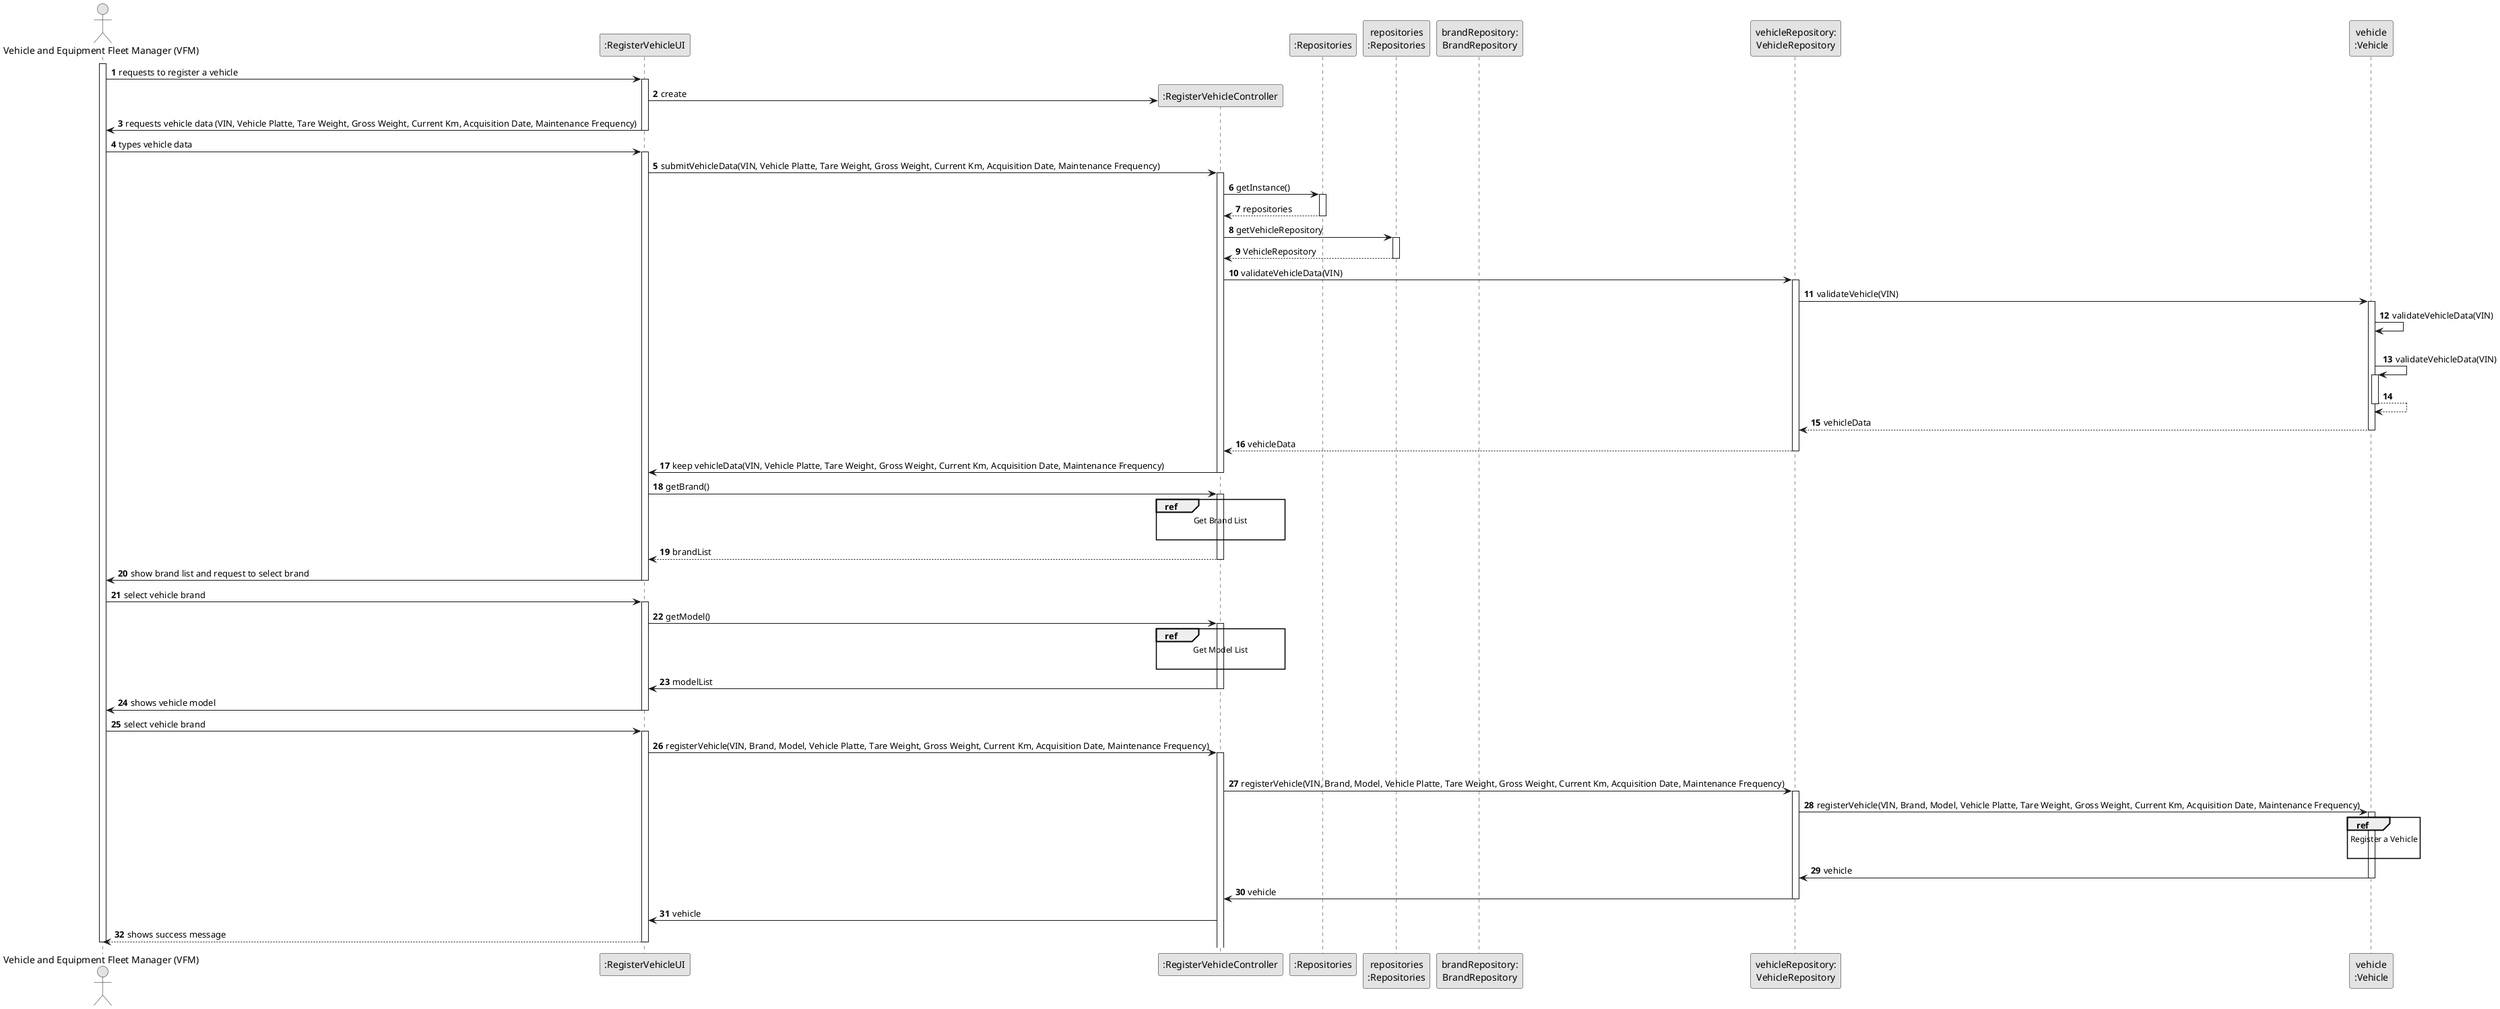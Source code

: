 @startuml
skinparam monochrome true
skinparam packageStyle rectangle
skinparam shadowing false


autonumber

'hide footbox
actor "Vehicle and Equipment Fleet Manager (VFM)" as VFM
participant ":RegisterVehicleUI" as UI
participant ":RegisterVehicleController" as CTRL
participant ":Repositories" as RepositorySingleton
participant "repositories\n:Repositories" as PLAT
participant "brandRepository:\nBrandRepository" as BrandRepository
participant "vehicleRepository:\nVehicleRepository" as VehicleRepository
participant "vehicle\n:Vehicle" as VEI

activate VFM

    VFM -> UI : requests to register a vehicle
    activate UI

        UI -> CTRL** : create

        UI -> VFM : requests vehicle data (VIN, Vehicle Platte, Tare Weight, Gross Weight, Current Km, Acquisition Date, Maintenance Frequency)
    deactivate UI

    VFM -> UI : types vehicle data
    activate UI

        UI -> CTRL : submitVehicleData(VIN, Vehicle Platte, Tare Weight, Gross Weight, Current Km, Acquisition Date, Maintenance Frequency)
        activate CTRL

        CTRL -> RepositorySingleton: getInstance()
        activate RepositorySingleton

        RepositorySingleton --> CTRL: repositories
        deactivate RepositorySingleton

        CTRL -> PLAT: getVehicleRepository
        activate PLAT

        PLAT --> CTRL: VehicleRepository
        deactivate PLAT

            CTRL -> VehicleRepository : validateVehicleData(VIN)
            activate VehicleRepository

                VehicleRepository -> VEI : validateVehicle(VIN)
                activate VEI

                    VEI -> VEI : validateVehicleData(VIN)

                    |||

                    VEI -> VEI : validateVehicleData(VIN)
                    activate VEI

                    VEI --> VEI
                    deactivate VEI

                VEI --> VehicleRepository : vehicleData
                deactivate VEI

            VehicleRepository --> CTRL : vehicleData
            deactivate VehicleRepository

        CTRL -> UI : keep vehicleData(VIN, Vehicle Platte, Tare Weight, Gross Weight, Current Km, Acquisition Date, Maintenance Frequency)
        deactivate CTRL

        UI -> CTRL : getBrand()
        activate CTRL

             ref over CTRL
                                Get Brand List

                            end ref

            CTRL --> UI : brandList
        deactivate CTRL

    UI -> VFM : show brand list and request to select brand
    deactivate UI

    VFM -> UI : select vehicle brand
    activate UI

    UI -> CTRL : getModel()
    activate CTRL

        ref over CTRL
                                        Get Model List

                                    end ref

        CTRL -> UI: modelList
        deactivate CTRL


        UI -> VFM : shows vehicle model
    deactivate UI

    VFM -> UI : select vehicle brand
    activate UI

        UI -> CTRL : registerVehicle(VIN, Brand, Model, Vehicle Platte, Tare Weight, Gross Weight, Current Km, Acquisition Date, Maintenance Frequency)
        activate CTRL


            |||
            CTRL -> VehicleRepository : registerVehicle(VIN, Brand, Model, Vehicle Platte, Tare Weight, Gross Weight, Current Km, Acquisition Date, Maintenance Frequency)
            activate VehicleRepository

                VehicleRepository -> VEI: registerVehicle(VIN, Brand, Model, Vehicle Platte, Tare Weight, Gross Weight, Current Km, Acquisition Date, Maintenance Frequency)
                activate VEI

                    ref over VEI
                                                    Register a Vehicle

                                                end ref

                VEI -> VehicleRepository: vehicle
                deactivate VEI

            VehicleRepository -> CTRL: vehicle
            deactivate VehicleRepository



            CTRL -> UI: vehicle


        UI --> VFM : shows success message
    deactivate UI

deactivate VFM

@enduml
